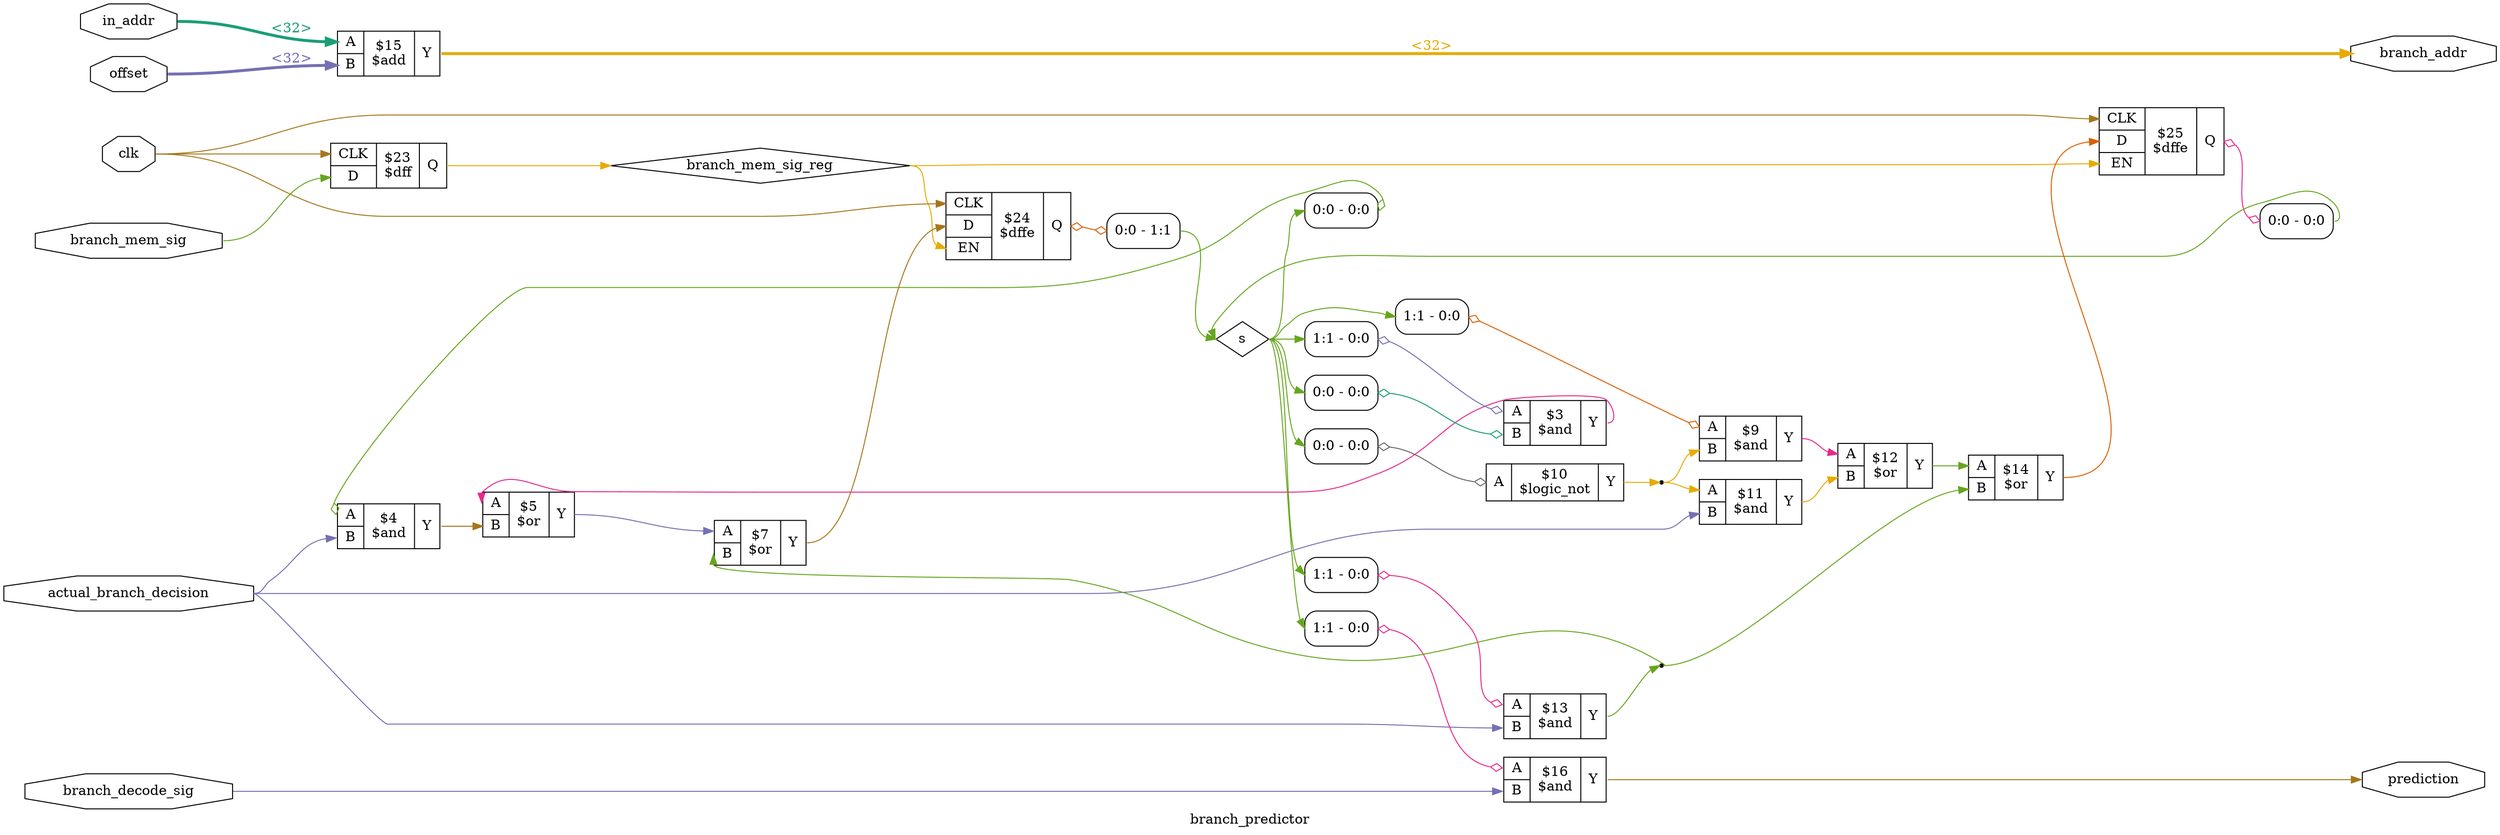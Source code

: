digraph "branch_predictor" {
label="branch_predictor";
rankdir="LR";
remincross=true;
n11 [ shape=octagon, label="actual_branch_decision", color="black", fontcolor="black" ];
n12 [ shape=octagon, label="branch_addr", color="black", fontcolor="black" ];
n13 [ shape=octagon, label="branch_decode_sig", color="black", fontcolor="black" ];
n14 [ shape=octagon, label="branch_mem_sig", color="black", fontcolor="black" ];
n15 [ shape=diamond, label="branch_mem_sig_reg", color="black", fontcolor="black" ];
n16 [ shape=octagon, label="clk", color="black", fontcolor="black" ];
n17 [ shape=octagon, label="in_addr", color="black", fontcolor="black" ];
n18 [ shape=octagon, label="offset", color="black", fontcolor="black" ];
n19 [ shape=octagon, label="prediction", color="black", fontcolor="black" ];
n20 [ shape=diamond, label="s", color="black", fontcolor="black" ];
{ rank="source"; n11; n13; n14; n16; n17; n18;}
{ rank="sink"; n12; n19;}
c24 [ shape=record, label="{{<p21> A|<p22> B}|$15\n$add|{<p23> Y}}" ];
c25 [ shape=record, label="{{<p21> A|<p22> B}|$3\n$and|{<p23> Y}}" ];
x0 [ shape=record, style=rounded, label="<s0> 1:1 - 0:0 " ];
x0:e -> c25:p21:w [arrowhead=odiamond, arrowtail=odiamond, dir=both, colorscheme="dark28", color="3", fontcolor="3", label=""];
x1 [ shape=record, style=rounded, label="<s0> 0:0 - 0:0 " ];
x1:e -> c25:p22:w [arrowhead=odiamond, arrowtail=odiamond, dir=both, colorscheme="dark28", color="1", fontcolor="1", label=""];
c26 [ shape=record, label="{{<p21> A|<p22> B}|$4\n$and|{<p23> Y}}" ];
x2 [ shape=record, style=rounded, label="<s0> 0:0 - 0:0 " ];
x2:e -> c26:p21:w [arrowhead=odiamond, arrowtail=odiamond, dir=both, colorscheme="dark28", color="5", fontcolor="5", label=""];
c27 [ shape=record, label="{{<p21> A|<p22> B}|$11\n$and|{<p23> Y}}" ];
c28 [ shape=record, label="{{<p21> A|<p22> B}|$13\n$and|{<p23> Y}}" ];
x3 [ shape=record, style=rounded, label="<s0> 1:1 - 0:0 " ];
x3:e -> c28:p21:w [arrowhead=odiamond, arrowtail=odiamond, dir=both, colorscheme="dark28", color="4", fontcolor="4", label=""];
c29 [ shape=record, label="{{<p21> A|<p22> B}|$9\n$and|{<p23> Y}}" ];
x4 [ shape=record, style=rounded, label="<s0> 1:1 - 0:0 " ];
x4:e -> c29:p21:w [arrowhead=odiamond, arrowtail=odiamond, dir=both, colorscheme="dark28", color="2", fontcolor="2", label=""];
c30 [ shape=record, label="{{<p21> A|<p22> B}|$16\n$and|{<p23> Y}}" ];
x5 [ shape=record, style=rounded, label="<s0> 1:1 - 0:0 " ];
x5:e -> c30:p21:w [arrowhead=odiamond, arrowtail=odiamond, dir=both, colorscheme="dark28", color="4", fontcolor="4", label=""];
c35 [ shape=record, label="{{<p31> CLK|<p32> D|<p33> EN}|$24\n$dffe|{<p34> Q}}" ];
x6 [ shape=record, style=rounded, label="<s0> 0:0 - 1:1 " ];
c35:p34:e -> x6:w [arrowhead=odiamond, arrowtail=odiamond, dir=both, colorscheme="dark28", color="2", fontcolor="2", label=""];
c36 [ shape=record, label="{{<p31> CLK|<p32> D|<p33> EN}|$25\n$dffe|{<p34> Q}}" ];
x7 [ shape=record, style=rounded, label="<s0> 0:0 - 0:0 " ];
c36:p34:e -> x7:w [arrowhead=odiamond, arrowtail=odiamond, dir=both, colorscheme="dark28", color="4", fontcolor="4", label=""];
c37 [ shape=record, label="{{<p21> A}|$10\n$logic_not|{<p23> Y}}" ];
x8 [ shape=record, style=rounded, label="<s0> 0:0 - 0:0 " ];
x8:e -> c37:p21:w [arrowhead=odiamond, arrowtail=odiamond, dir=both, colorscheme="dark28", color="8", fontcolor="8", label=""];
c38 [ shape=record, label="{{<p21> A|<p22> B}|$5\n$or|{<p23> Y}}" ];
c39 [ shape=record, label="{{<p21> A|<p22> B}|$7\n$or|{<p23> Y}}" ];
c40 [ shape=record, label="{{<p21> A|<p22> B}|$12\n$or|{<p23> Y}}" ];
c41 [ shape=record, label="{{<p21> A|<p22> B}|$14\n$or|{<p23> Y}}" ];
c42 [ shape=record, label="{{<p31> CLK|<p32> D}|$23\n$dff|{<p34> Q}}" ];
c25:p23:e -> c38:p21:w [colorscheme="dark28", color="4", fontcolor="4", label=""];
c41:p23:e -> c36:p32:w [colorscheme="dark28", color="2", fontcolor="2", label=""];
n11:e -> c26:p22:w [colorscheme="dark28", color="3", fontcolor="3", label=""];
n11:e -> c27:p22:w [colorscheme="dark28", color="3", fontcolor="3", label=""];
n11:e -> c28:p22:w [colorscheme="dark28", color="3", fontcolor="3", label=""];
c24:p23:e -> n12:w [colorscheme="dark28", color="6", fontcolor="6", style="setlinewidth(3)", label="<32>"];
n13:e -> c30:p22:w [colorscheme="dark28", color="3", fontcolor="3", label=""];
n14:e -> c42:p32:w [colorscheme="dark28", color="5", fontcolor="5", label=""];
c42:p34:e -> n15:w [colorscheme="dark28", color="6", fontcolor="6", label=""];
n15:e -> c35:p33:w [colorscheme="dark28", color="6", fontcolor="6", label=""];
n15:e -> c36:p33:w [colorscheme="dark28", color="6", fontcolor="6", label=""];
n16:e -> c35:p31:w [colorscheme="dark28", color="7", fontcolor="7", label=""];
n16:e -> c36:p31:w [colorscheme="dark28", color="7", fontcolor="7", label=""];
n16:e -> c42:p31:w [colorscheme="dark28", color="7", fontcolor="7", label=""];
n17:e -> c24:p21:w [colorscheme="dark28", color="1", fontcolor="1", style="setlinewidth(3)", label="<32>"];
n18:e -> c24:p22:w [colorscheme="dark28", color="3", fontcolor="3", style="setlinewidth(3)", label="<32>"];
c30:p23:e -> n19:w [colorscheme="dark28", color="7", fontcolor="7", label=""];
c26:p23:e -> c38:p22:w [colorscheme="dark28", color="7", fontcolor="7", label=""];
x6:s0:e -> n20:w [colorscheme="dark28", color="5", fontcolor="5", label=""];
x7:s0:e -> n20:w [colorscheme="dark28", color="5", fontcolor="5", label=""];
n20:e -> x0:s0:w [colorscheme="dark28", color="5", fontcolor="5", label=""];
n20:e -> x1:s0:w [colorscheme="dark28", color="5", fontcolor="5", label=""];
n20:e -> x2:s0:w [colorscheme="dark28", color="5", fontcolor="5", label=""];
n20:e -> x3:s0:w [colorscheme="dark28", color="5", fontcolor="5", label=""];
n20:e -> x4:s0:w [colorscheme="dark28", color="5", fontcolor="5", label=""];
n20:e -> x5:s0:w [colorscheme="dark28", color="5", fontcolor="5", label=""];
n20:e -> x8:s0:w [colorscheme="dark28", color="5", fontcolor="5", label=""];
n3 [ shape=point ];
c28:p23:e -> n3:w [colorscheme="dark28", color="5", fontcolor="5", label=""];
n3:e -> c39:p22:w [colorscheme="dark28", color="5", fontcolor="5", label=""];
n3:e -> c41:p22:w [colorscheme="dark28", color="5", fontcolor="5", label=""];
c27:p23:e -> c40:p22:w [colorscheme="dark28", color="6", fontcolor="6", label=""];
c29:p23:e -> c40:p21:w [colorscheme="dark28", color="4", fontcolor="4", label=""];
n6 [ shape=point ];
c37:p23:e -> n6:w [colorscheme="dark28", color="6", fontcolor="6", label=""];
n6:e -> c27:p21:w [colorscheme="dark28", color="6", fontcolor="6", label=""];
n6:e -> c29:p22:w [colorscheme="dark28", color="6", fontcolor="6", label=""];
c38:p23:e -> c39:p21:w [colorscheme="dark28", color="3", fontcolor="3", label=""];
c39:p23:e -> c35:p32:w [colorscheme="dark28", color="7", fontcolor="7", label=""];
c40:p23:e -> c41:p21:w [colorscheme="dark28", color="5", fontcolor="5", label=""];
}
